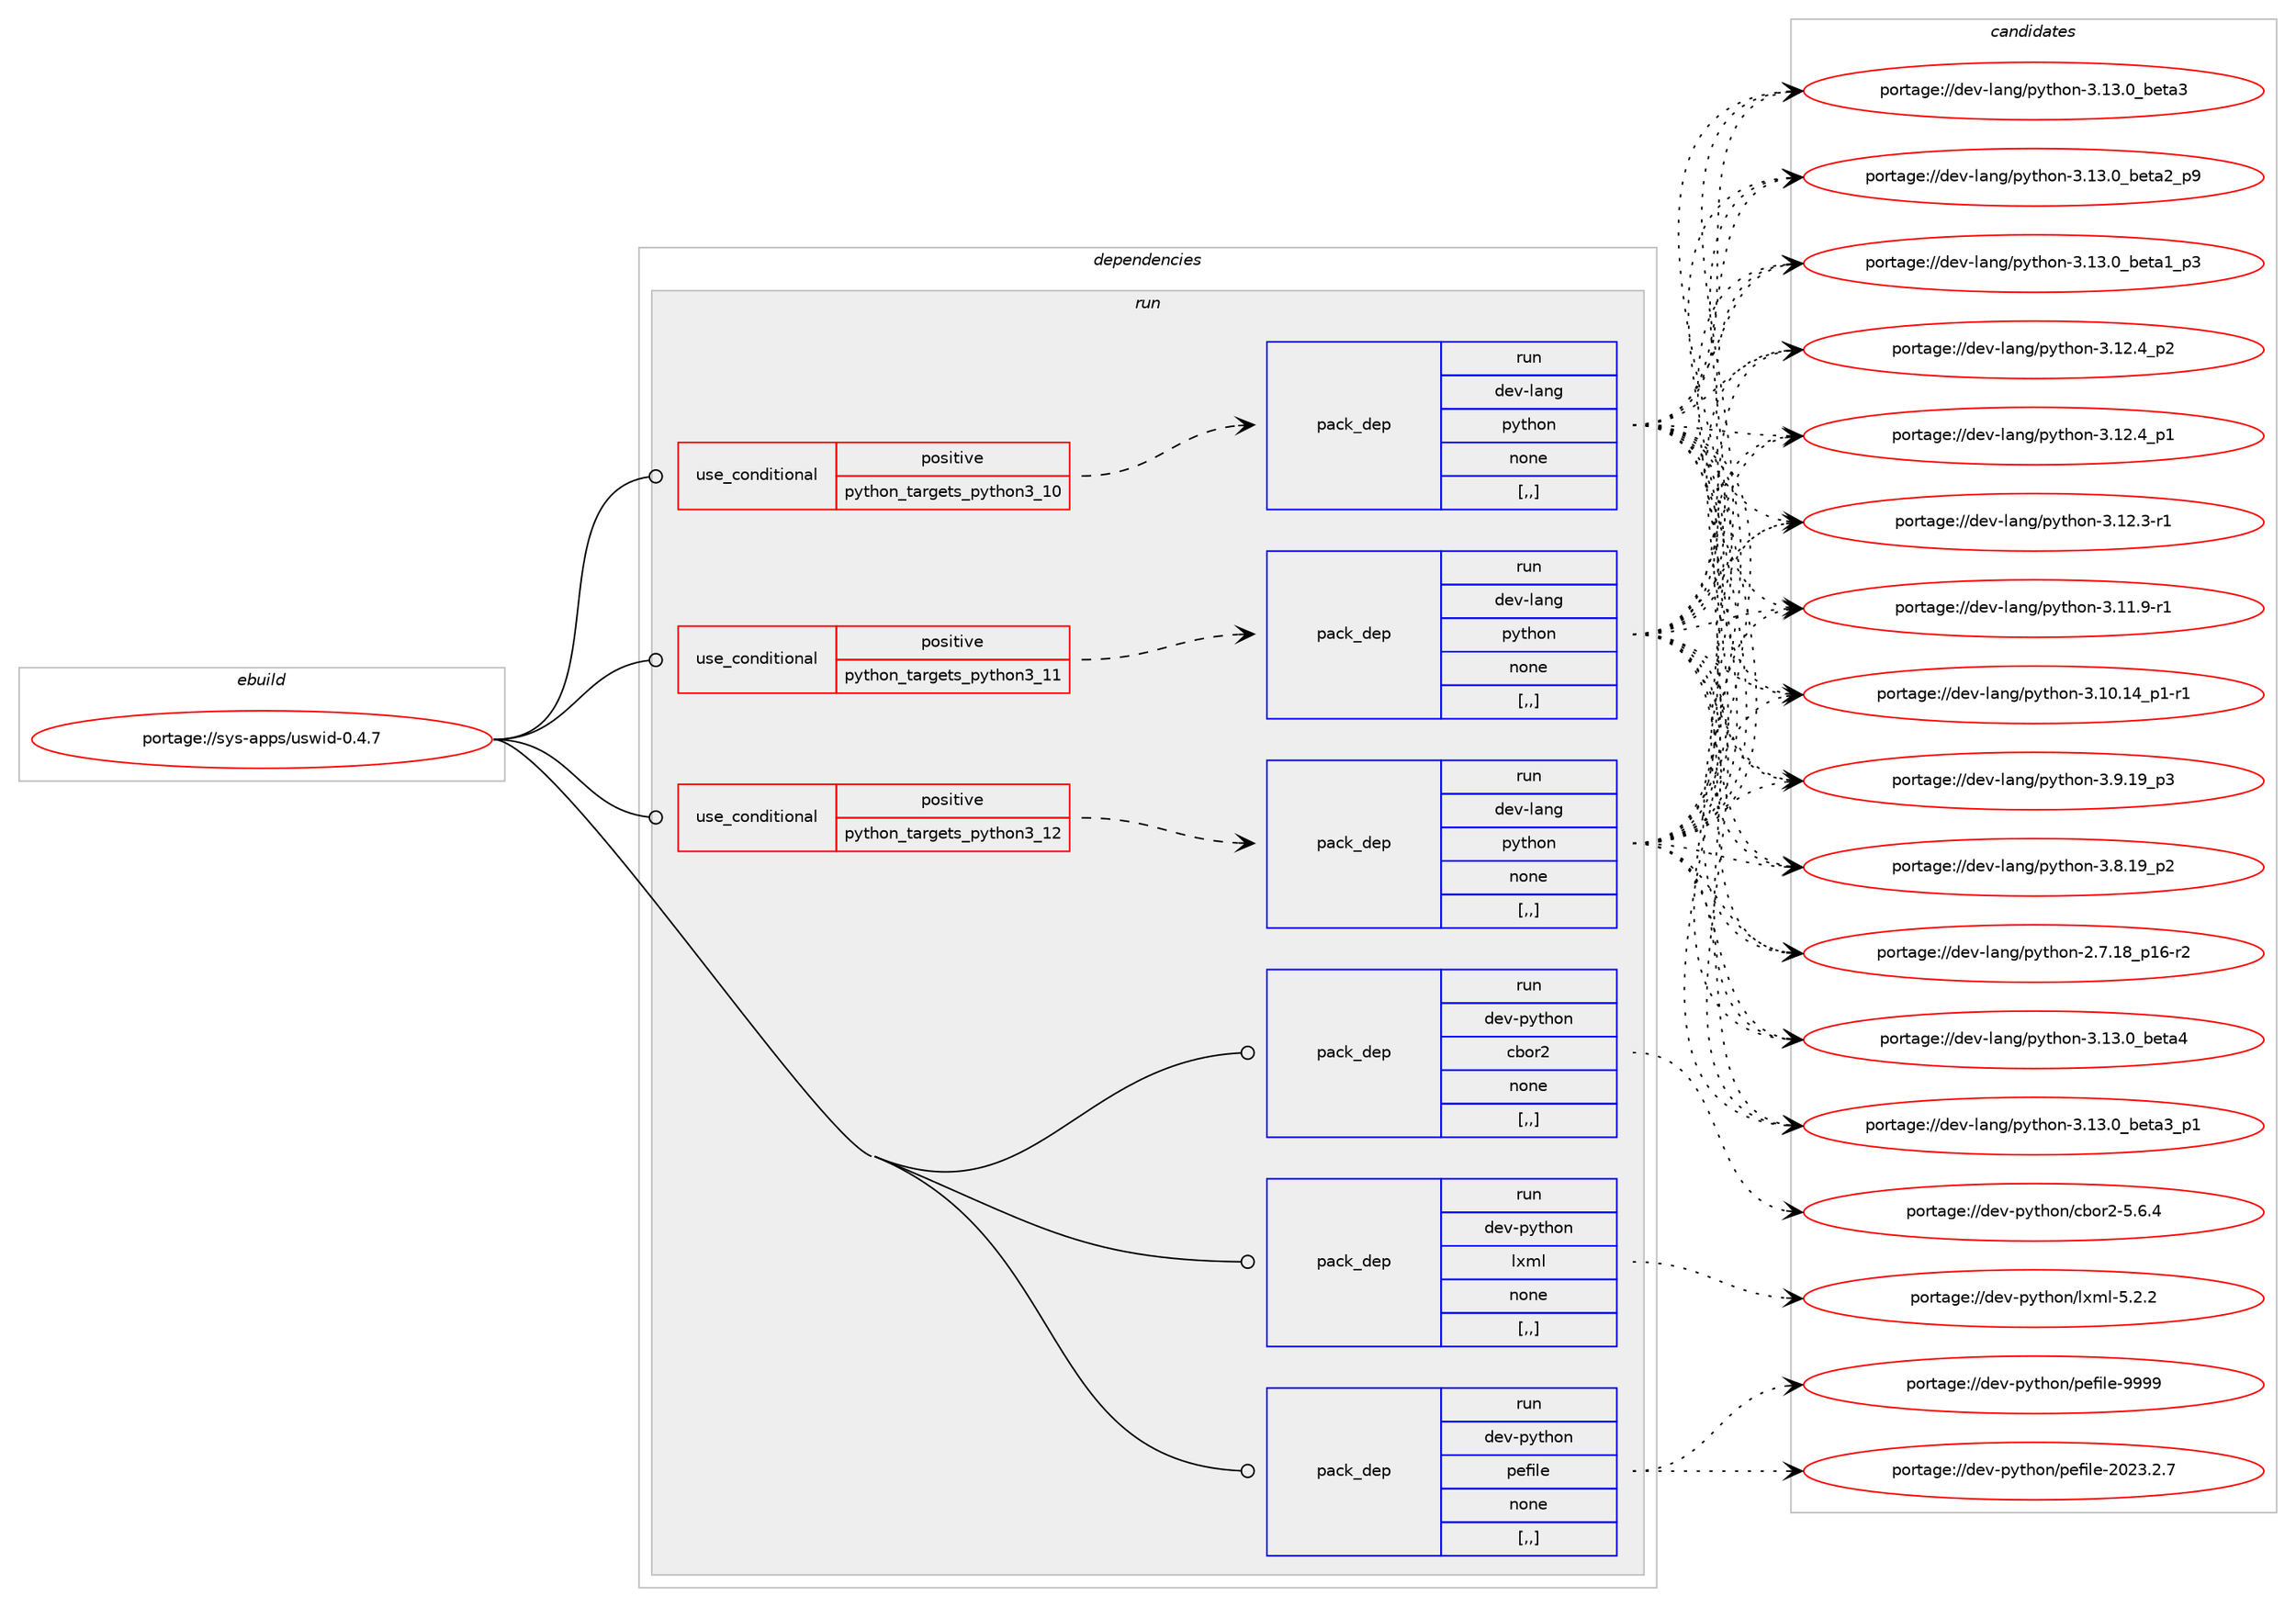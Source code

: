 digraph prolog {

# *************
# Graph options
# *************

newrank=true;
concentrate=true;
compound=true;
graph [rankdir=LR,fontname=Helvetica,fontsize=10,ranksep=1.5];#, ranksep=2.5, nodesep=0.2];
edge  [arrowhead=vee];
node  [fontname=Helvetica,fontsize=10];

# **********
# The ebuild
# **********

subgraph cluster_leftcol {
color=gray;
label=<<i>ebuild</i>>;
id [label="portage://sys-apps/uswid-0.4.7", color=red, width=4, href="../sys-apps/uswid-0.4.7.svg"];
}

# ****************
# The dependencies
# ****************

subgraph cluster_midcol {
color=gray;
label=<<i>dependencies</i>>;
subgraph cluster_compile {
fillcolor="#eeeeee";
style=filled;
label=<<i>compile</i>>;
}
subgraph cluster_compileandrun {
fillcolor="#eeeeee";
style=filled;
label=<<i>compile and run</i>>;
}
subgraph cluster_run {
fillcolor="#eeeeee";
style=filled;
label=<<i>run</i>>;
subgraph cond112797 {
dependency425671 [label=<<TABLE BORDER="0" CELLBORDER="1" CELLSPACING="0" CELLPADDING="4"><TR><TD ROWSPAN="3" CELLPADDING="10">use_conditional</TD></TR><TR><TD>positive</TD></TR><TR><TD>python_targets_python3_10</TD></TR></TABLE>>, shape=none, color=red];
subgraph pack309946 {
dependency425672 [label=<<TABLE BORDER="0" CELLBORDER="1" CELLSPACING="0" CELLPADDING="4" WIDTH="220"><TR><TD ROWSPAN="6" CELLPADDING="30">pack_dep</TD></TR><TR><TD WIDTH="110">run</TD></TR><TR><TD>dev-lang</TD></TR><TR><TD>python</TD></TR><TR><TD>none</TD></TR><TR><TD>[,,]</TD></TR></TABLE>>, shape=none, color=blue];
}
dependency425671:e -> dependency425672:w [weight=20,style="dashed",arrowhead="vee"];
}
id:e -> dependency425671:w [weight=20,style="solid",arrowhead="odot"];
subgraph cond112798 {
dependency425673 [label=<<TABLE BORDER="0" CELLBORDER="1" CELLSPACING="0" CELLPADDING="4"><TR><TD ROWSPAN="3" CELLPADDING="10">use_conditional</TD></TR><TR><TD>positive</TD></TR><TR><TD>python_targets_python3_11</TD></TR></TABLE>>, shape=none, color=red];
subgraph pack309947 {
dependency425674 [label=<<TABLE BORDER="0" CELLBORDER="1" CELLSPACING="0" CELLPADDING="4" WIDTH="220"><TR><TD ROWSPAN="6" CELLPADDING="30">pack_dep</TD></TR><TR><TD WIDTH="110">run</TD></TR><TR><TD>dev-lang</TD></TR><TR><TD>python</TD></TR><TR><TD>none</TD></TR><TR><TD>[,,]</TD></TR></TABLE>>, shape=none, color=blue];
}
dependency425673:e -> dependency425674:w [weight=20,style="dashed",arrowhead="vee"];
}
id:e -> dependency425673:w [weight=20,style="solid",arrowhead="odot"];
subgraph cond112799 {
dependency425675 [label=<<TABLE BORDER="0" CELLBORDER="1" CELLSPACING="0" CELLPADDING="4"><TR><TD ROWSPAN="3" CELLPADDING="10">use_conditional</TD></TR><TR><TD>positive</TD></TR><TR><TD>python_targets_python3_12</TD></TR></TABLE>>, shape=none, color=red];
subgraph pack309948 {
dependency425676 [label=<<TABLE BORDER="0" CELLBORDER="1" CELLSPACING="0" CELLPADDING="4" WIDTH="220"><TR><TD ROWSPAN="6" CELLPADDING="30">pack_dep</TD></TR><TR><TD WIDTH="110">run</TD></TR><TR><TD>dev-lang</TD></TR><TR><TD>python</TD></TR><TR><TD>none</TD></TR><TR><TD>[,,]</TD></TR></TABLE>>, shape=none, color=blue];
}
dependency425675:e -> dependency425676:w [weight=20,style="dashed",arrowhead="vee"];
}
id:e -> dependency425675:w [weight=20,style="solid",arrowhead="odot"];
subgraph pack309949 {
dependency425677 [label=<<TABLE BORDER="0" CELLBORDER="1" CELLSPACING="0" CELLPADDING="4" WIDTH="220"><TR><TD ROWSPAN="6" CELLPADDING="30">pack_dep</TD></TR><TR><TD WIDTH="110">run</TD></TR><TR><TD>dev-python</TD></TR><TR><TD>cbor2</TD></TR><TR><TD>none</TD></TR><TR><TD>[,,]</TD></TR></TABLE>>, shape=none, color=blue];
}
id:e -> dependency425677:w [weight=20,style="solid",arrowhead="odot"];
subgraph pack309950 {
dependency425678 [label=<<TABLE BORDER="0" CELLBORDER="1" CELLSPACING="0" CELLPADDING="4" WIDTH="220"><TR><TD ROWSPAN="6" CELLPADDING="30">pack_dep</TD></TR><TR><TD WIDTH="110">run</TD></TR><TR><TD>dev-python</TD></TR><TR><TD>lxml</TD></TR><TR><TD>none</TD></TR><TR><TD>[,,]</TD></TR></TABLE>>, shape=none, color=blue];
}
id:e -> dependency425678:w [weight=20,style="solid",arrowhead="odot"];
subgraph pack309951 {
dependency425679 [label=<<TABLE BORDER="0" CELLBORDER="1" CELLSPACING="0" CELLPADDING="4" WIDTH="220"><TR><TD ROWSPAN="6" CELLPADDING="30">pack_dep</TD></TR><TR><TD WIDTH="110">run</TD></TR><TR><TD>dev-python</TD></TR><TR><TD>pefile</TD></TR><TR><TD>none</TD></TR><TR><TD>[,,]</TD></TR></TABLE>>, shape=none, color=blue];
}
id:e -> dependency425679:w [weight=20,style="solid",arrowhead="odot"];
}
}

# **************
# The candidates
# **************

subgraph cluster_choices {
rank=same;
color=gray;
label=<<i>candidates</i>>;

subgraph choice309946 {
color=black;
nodesep=1;
choice1001011184510897110103471121211161041111104551464951464895981011169752 [label="portage://dev-lang/python-3.13.0_beta4", color=red, width=4,href="../dev-lang/python-3.13.0_beta4.svg"];
choice10010111845108971101034711212111610411111045514649514648959810111697519511249 [label="portage://dev-lang/python-3.13.0_beta3_p1", color=red, width=4,href="../dev-lang/python-3.13.0_beta3_p1.svg"];
choice1001011184510897110103471121211161041111104551464951464895981011169751 [label="portage://dev-lang/python-3.13.0_beta3", color=red, width=4,href="../dev-lang/python-3.13.0_beta3.svg"];
choice10010111845108971101034711212111610411111045514649514648959810111697509511257 [label="portage://dev-lang/python-3.13.0_beta2_p9", color=red, width=4,href="../dev-lang/python-3.13.0_beta2_p9.svg"];
choice10010111845108971101034711212111610411111045514649514648959810111697499511251 [label="portage://dev-lang/python-3.13.0_beta1_p3", color=red, width=4,href="../dev-lang/python-3.13.0_beta1_p3.svg"];
choice100101118451089711010347112121116104111110455146495046529511250 [label="portage://dev-lang/python-3.12.4_p2", color=red, width=4,href="../dev-lang/python-3.12.4_p2.svg"];
choice100101118451089711010347112121116104111110455146495046529511249 [label="portage://dev-lang/python-3.12.4_p1", color=red, width=4,href="../dev-lang/python-3.12.4_p1.svg"];
choice100101118451089711010347112121116104111110455146495046514511449 [label="portage://dev-lang/python-3.12.3-r1", color=red, width=4,href="../dev-lang/python-3.12.3-r1.svg"];
choice100101118451089711010347112121116104111110455146494946574511449 [label="portage://dev-lang/python-3.11.9-r1", color=red, width=4,href="../dev-lang/python-3.11.9-r1.svg"];
choice100101118451089711010347112121116104111110455146494846495295112494511449 [label="portage://dev-lang/python-3.10.14_p1-r1", color=red, width=4,href="../dev-lang/python-3.10.14_p1-r1.svg"];
choice100101118451089711010347112121116104111110455146574649579511251 [label="portage://dev-lang/python-3.9.19_p3", color=red, width=4,href="../dev-lang/python-3.9.19_p3.svg"];
choice100101118451089711010347112121116104111110455146564649579511250 [label="portage://dev-lang/python-3.8.19_p2", color=red, width=4,href="../dev-lang/python-3.8.19_p2.svg"];
choice100101118451089711010347112121116104111110455046554649569511249544511450 [label="portage://dev-lang/python-2.7.18_p16-r2", color=red, width=4,href="../dev-lang/python-2.7.18_p16-r2.svg"];
dependency425672:e -> choice1001011184510897110103471121211161041111104551464951464895981011169752:w [style=dotted,weight="100"];
dependency425672:e -> choice10010111845108971101034711212111610411111045514649514648959810111697519511249:w [style=dotted,weight="100"];
dependency425672:e -> choice1001011184510897110103471121211161041111104551464951464895981011169751:w [style=dotted,weight="100"];
dependency425672:e -> choice10010111845108971101034711212111610411111045514649514648959810111697509511257:w [style=dotted,weight="100"];
dependency425672:e -> choice10010111845108971101034711212111610411111045514649514648959810111697499511251:w [style=dotted,weight="100"];
dependency425672:e -> choice100101118451089711010347112121116104111110455146495046529511250:w [style=dotted,weight="100"];
dependency425672:e -> choice100101118451089711010347112121116104111110455146495046529511249:w [style=dotted,weight="100"];
dependency425672:e -> choice100101118451089711010347112121116104111110455146495046514511449:w [style=dotted,weight="100"];
dependency425672:e -> choice100101118451089711010347112121116104111110455146494946574511449:w [style=dotted,weight="100"];
dependency425672:e -> choice100101118451089711010347112121116104111110455146494846495295112494511449:w [style=dotted,weight="100"];
dependency425672:e -> choice100101118451089711010347112121116104111110455146574649579511251:w [style=dotted,weight="100"];
dependency425672:e -> choice100101118451089711010347112121116104111110455146564649579511250:w [style=dotted,weight="100"];
dependency425672:e -> choice100101118451089711010347112121116104111110455046554649569511249544511450:w [style=dotted,weight="100"];
}
subgraph choice309947 {
color=black;
nodesep=1;
choice1001011184510897110103471121211161041111104551464951464895981011169752 [label="portage://dev-lang/python-3.13.0_beta4", color=red, width=4,href="../dev-lang/python-3.13.0_beta4.svg"];
choice10010111845108971101034711212111610411111045514649514648959810111697519511249 [label="portage://dev-lang/python-3.13.0_beta3_p1", color=red, width=4,href="../dev-lang/python-3.13.0_beta3_p1.svg"];
choice1001011184510897110103471121211161041111104551464951464895981011169751 [label="portage://dev-lang/python-3.13.0_beta3", color=red, width=4,href="../dev-lang/python-3.13.0_beta3.svg"];
choice10010111845108971101034711212111610411111045514649514648959810111697509511257 [label="portage://dev-lang/python-3.13.0_beta2_p9", color=red, width=4,href="../dev-lang/python-3.13.0_beta2_p9.svg"];
choice10010111845108971101034711212111610411111045514649514648959810111697499511251 [label="portage://dev-lang/python-3.13.0_beta1_p3", color=red, width=4,href="../dev-lang/python-3.13.0_beta1_p3.svg"];
choice100101118451089711010347112121116104111110455146495046529511250 [label="portage://dev-lang/python-3.12.4_p2", color=red, width=4,href="../dev-lang/python-3.12.4_p2.svg"];
choice100101118451089711010347112121116104111110455146495046529511249 [label="portage://dev-lang/python-3.12.4_p1", color=red, width=4,href="../dev-lang/python-3.12.4_p1.svg"];
choice100101118451089711010347112121116104111110455146495046514511449 [label="portage://dev-lang/python-3.12.3-r1", color=red, width=4,href="../dev-lang/python-3.12.3-r1.svg"];
choice100101118451089711010347112121116104111110455146494946574511449 [label="portage://dev-lang/python-3.11.9-r1", color=red, width=4,href="../dev-lang/python-3.11.9-r1.svg"];
choice100101118451089711010347112121116104111110455146494846495295112494511449 [label="portage://dev-lang/python-3.10.14_p1-r1", color=red, width=4,href="../dev-lang/python-3.10.14_p1-r1.svg"];
choice100101118451089711010347112121116104111110455146574649579511251 [label="portage://dev-lang/python-3.9.19_p3", color=red, width=4,href="../dev-lang/python-3.9.19_p3.svg"];
choice100101118451089711010347112121116104111110455146564649579511250 [label="portage://dev-lang/python-3.8.19_p2", color=red, width=4,href="../dev-lang/python-3.8.19_p2.svg"];
choice100101118451089711010347112121116104111110455046554649569511249544511450 [label="portage://dev-lang/python-2.7.18_p16-r2", color=red, width=4,href="../dev-lang/python-2.7.18_p16-r2.svg"];
dependency425674:e -> choice1001011184510897110103471121211161041111104551464951464895981011169752:w [style=dotted,weight="100"];
dependency425674:e -> choice10010111845108971101034711212111610411111045514649514648959810111697519511249:w [style=dotted,weight="100"];
dependency425674:e -> choice1001011184510897110103471121211161041111104551464951464895981011169751:w [style=dotted,weight="100"];
dependency425674:e -> choice10010111845108971101034711212111610411111045514649514648959810111697509511257:w [style=dotted,weight="100"];
dependency425674:e -> choice10010111845108971101034711212111610411111045514649514648959810111697499511251:w [style=dotted,weight="100"];
dependency425674:e -> choice100101118451089711010347112121116104111110455146495046529511250:w [style=dotted,weight="100"];
dependency425674:e -> choice100101118451089711010347112121116104111110455146495046529511249:w [style=dotted,weight="100"];
dependency425674:e -> choice100101118451089711010347112121116104111110455146495046514511449:w [style=dotted,weight="100"];
dependency425674:e -> choice100101118451089711010347112121116104111110455146494946574511449:w [style=dotted,weight="100"];
dependency425674:e -> choice100101118451089711010347112121116104111110455146494846495295112494511449:w [style=dotted,weight="100"];
dependency425674:e -> choice100101118451089711010347112121116104111110455146574649579511251:w [style=dotted,weight="100"];
dependency425674:e -> choice100101118451089711010347112121116104111110455146564649579511250:w [style=dotted,weight="100"];
dependency425674:e -> choice100101118451089711010347112121116104111110455046554649569511249544511450:w [style=dotted,weight="100"];
}
subgraph choice309948 {
color=black;
nodesep=1;
choice1001011184510897110103471121211161041111104551464951464895981011169752 [label="portage://dev-lang/python-3.13.0_beta4", color=red, width=4,href="../dev-lang/python-3.13.0_beta4.svg"];
choice10010111845108971101034711212111610411111045514649514648959810111697519511249 [label="portage://dev-lang/python-3.13.0_beta3_p1", color=red, width=4,href="../dev-lang/python-3.13.0_beta3_p1.svg"];
choice1001011184510897110103471121211161041111104551464951464895981011169751 [label="portage://dev-lang/python-3.13.0_beta3", color=red, width=4,href="../dev-lang/python-3.13.0_beta3.svg"];
choice10010111845108971101034711212111610411111045514649514648959810111697509511257 [label="portage://dev-lang/python-3.13.0_beta2_p9", color=red, width=4,href="../dev-lang/python-3.13.0_beta2_p9.svg"];
choice10010111845108971101034711212111610411111045514649514648959810111697499511251 [label="portage://dev-lang/python-3.13.0_beta1_p3", color=red, width=4,href="../dev-lang/python-3.13.0_beta1_p3.svg"];
choice100101118451089711010347112121116104111110455146495046529511250 [label="portage://dev-lang/python-3.12.4_p2", color=red, width=4,href="../dev-lang/python-3.12.4_p2.svg"];
choice100101118451089711010347112121116104111110455146495046529511249 [label="portage://dev-lang/python-3.12.4_p1", color=red, width=4,href="../dev-lang/python-3.12.4_p1.svg"];
choice100101118451089711010347112121116104111110455146495046514511449 [label="portage://dev-lang/python-3.12.3-r1", color=red, width=4,href="../dev-lang/python-3.12.3-r1.svg"];
choice100101118451089711010347112121116104111110455146494946574511449 [label="portage://dev-lang/python-3.11.9-r1", color=red, width=4,href="../dev-lang/python-3.11.9-r1.svg"];
choice100101118451089711010347112121116104111110455146494846495295112494511449 [label="portage://dev-lang/python-3.10.14_p1-r1", color=red, width=4,href="../dev-lang/python-3.10.14_p1-r1.svg"];
choice100101118451089711010347112121116104111110455146574649579511251 [label="portage://dev-lang/python-3.9.19_p3", color=red, width=4,href="../dev-lang/python-3.9.19_p3.svg"];
choice100101118451089711010347112121116104111110455146564649579511250 [label="portage://dev-lang/python-3.8.19_p2", color=red, width=4,href="../dev-lang/python-3.8.19_p2.svg"];
choice100101118451089711010347112121116104111110455046554649569511249544511450 [label="portage://dev-lang/python-2.7.18_p16-r2", color=red, width=4,href="../dev-lang/python-2.7.18_p16-r2.svg"];
dependency425676:e -> choice1001011184510897110103471121211161041111104551464951464895981011169752:w [style=dotted,weight="100"];
dependency425676:e -> choice10010111845108971101034711212111610411111045514649514648959810111697519511249:w [style=dotted,weight="100"];
dependency425676:e -> choice1001011184510897110103471121211161041111104551464951464895981011169751:w [style=dotted,weight="100"];
dependency425676:e -> choice10010111845108971101034711212111610411111045514649514648959810111697509511257:w [style=dotted,weight="100"];
dependency425676:e -> choice10010111845108971101034711212111610411111045514649514648959810111697499511251:w [style=dotted,weight="100"];
dependency425676:e -> choice100101118451089711010347112121116104111110455146495046529511250:w [style=dotted,weight="100"];
dependency425676:e -> choice100101118451089711010347112121116104111110455146495046529511249:w [style=dotted,weight="100"];
dependency425676:e -> choice100101118451089711010347112121116104111110455146495046514511449:w [style=dotted,weight="100"];
dependency425676:e -> choice100101118451089711010347112121116104111110455146494946574511449:w [style=dotted,weight="100"];
dependency425676:e -> choice100101118451089711010347112121116104111110455146494846495295112494511449:w [style=dotted,weight="100"];
dependency425676:e -> choice100101118451089711010347112121116104111110455146574649579511251:w [style=dotted,weight="100"];
dependency425676:e -> choice100101118451089711010347112121116104111110455146564649579511250:w [style=dotted,weight="100"];
dependency425676:e -> choice100101118451089711010347112121116104111110455046554649569511249544511450:w [style=dotted,weight="100"];
}
subgraph choice309949 {
color=black;
nodesep=1;
choice1001011184511212111610411111047999811111450455346544652 [label="portage://dev-python/cbor2-5.6.4", color=red, width=4,href="../dev-python/cbor2-5.6.4.svg"];
dependency425677:e -> choice1001011184511212111610411111047999811111450455346544652:w [style=dotted,weight="100"];
}
subgraph choice309950 {
color=black;
nodesep=1;
choice1001011184511212111610411111047108120109108455346504650 [label="portage://dev-python/lxml-5.2.2", color=red, width=4,href="../dev-python/lxml-5.2.2.svg"];
dependency425678:e -> choice1001011184511212111610411111047108120109108455346504650:w [style=dotted,weight="100"];
}
subgraph choice309951 {
color=black;
nodesep=1;
choice10010111845112121116104111110471121011021051081014557575757 [label="portage://dev-python/pefile-9999", color=red, width=4,href="../dev-python/pefile-9999.svg"];
choice1001011184511212111610411111047112101102105108101455048505146504655 [label="portage://dev-python/pefile-2023.2.7", color=red, width=4,href="../dev-python/pefile-2023.2.7.svg"];
dependency425679:e -> choice10010111845112121116104111110471121011021051081014557575757:w [style=dotted,weight="100"];
dependency425679:e -> choice1001011184511212111610411111047112101102105108101455048505146504655:w [style=dotted,weight="100"];
}
}

}
